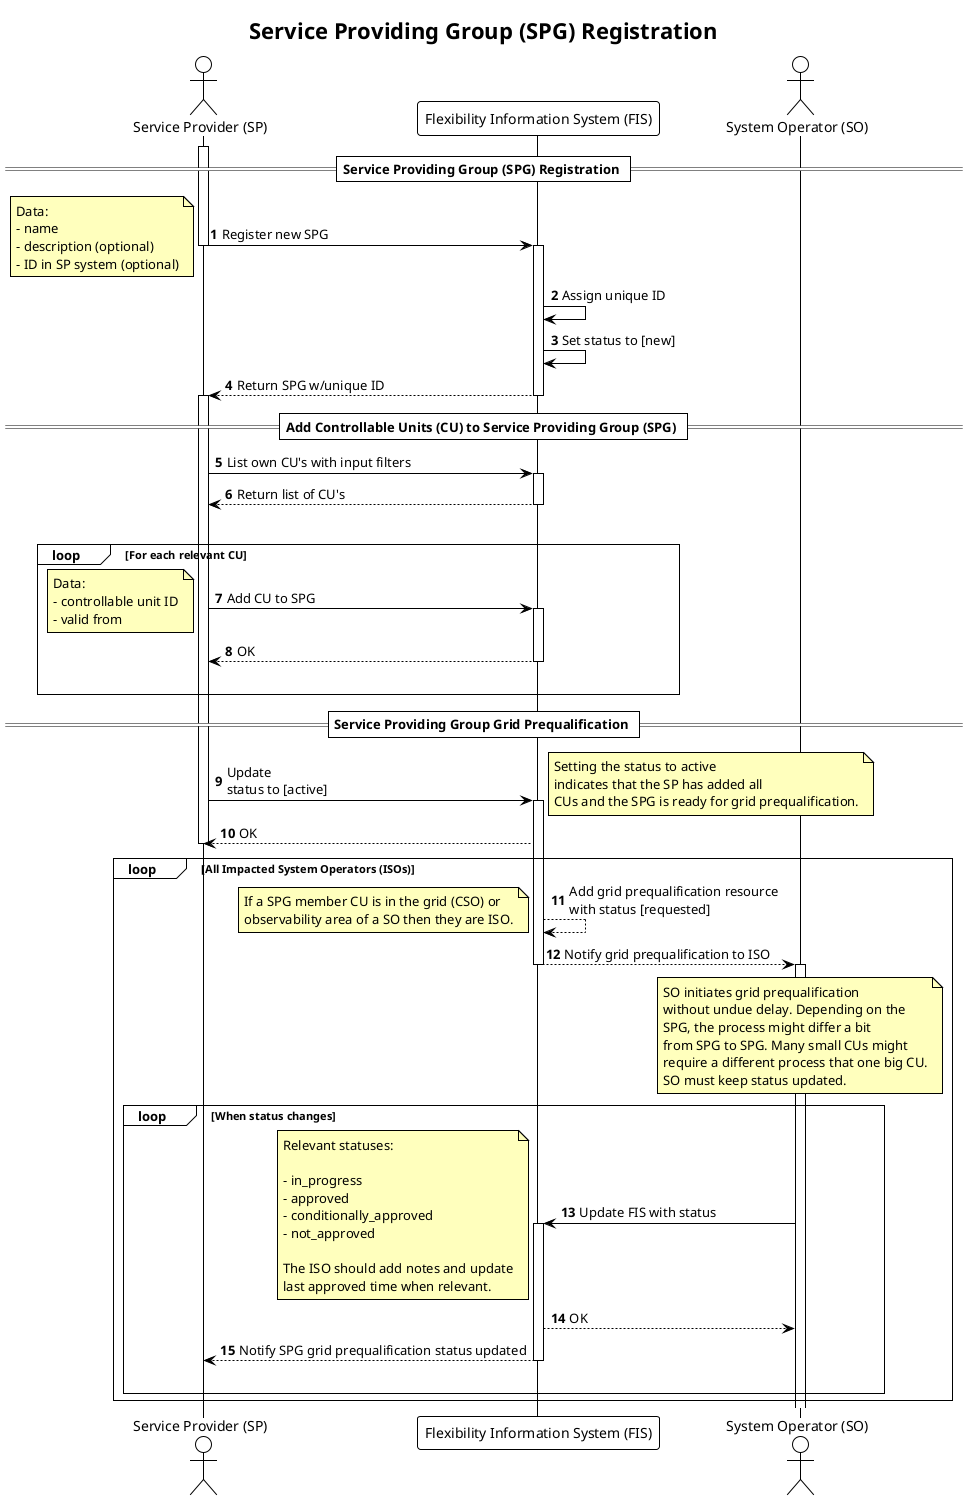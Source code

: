 @startuml service_providing_group_registration
!theme plain

autonumber
skinparam note {
    BackgroundColor #FFFFBD
}

title Service Providing Group (SPG) Registration

actor "Service Provider (SP)" as SP
participant "Flexibility Information System (FIS)" as FIS
actor "System Operator (SO)" as SO


== Service Providing Group (SPG) Registration ==
activate SP

SP -> FIS: Register new SPG
deactivate SP

note left
    Data:
    - name
    - description (optional)
    - ID in SP system (optional)
end note

activate FIS
FIS -> FIS: Assign unique ID
FIS -> FIS: Set status to [new]
FIS --> SP: Return SPG w/unique ID
deactivate FIS
activate SP

== Add Controllable Units (CU) to Service Providing Group (SPG) ==

SP -> FIS: List own CU's with input filters
activate FIS
FIS --> SP: Return list of CU's
deactivate FIS
|||
loop For each relevant CU
    SP -> FIS: Add CU to SPG
    activate FIS
    note left
        Data:
        - controllable unit ID
        - valid from
    end note
    FIS --> SP: OK
    deactivate FIS
    |||
end

== Service Providing Group Grid Prequalification ==

SP -> FIS: Update\nstatus to [active]
note right
    Setting the status to active
    indicates that the SP has added all
    CUs and the SPG is ready for grid prequalification.
end note
activate FIS
FIS --> SP: OK
deactivate SP

loop All Impacted System Operators (ISOs)
    FIS --> FIS: Add grid prequalification resource\nwith status [requested]
    note left
        If a SPG member CU is in the grid (CSO) or
        observability area of a SO then they are ISO.
    end note
    FIS --> SO: Notify grid prequalification to ISO

    deactivate FIS
    activate SO


    note over SO
        SO initiates grid prequalification
        without undue delay. Depending on the
        SPG, the process might differ a bit
        from SPG to SPG. Many small CUs might
        require a different process that one big CU.
        SO must keep status updated.
    end note
    loop When status changes
        SO -> FIS: Update FIS with status
        note left
            Relevant statuses:

            - in_progress
            - approved
            - conditionally_approved
            - not_approved

            The ISO should add notes and update
            last approved time when relevant.
        end note
        activate FIS
        FIS --> SO: OK
        FIS --> SP: Notify SPG grid prequalification status updated
        deactivate FIS
        |||
    end
end
@enduml
